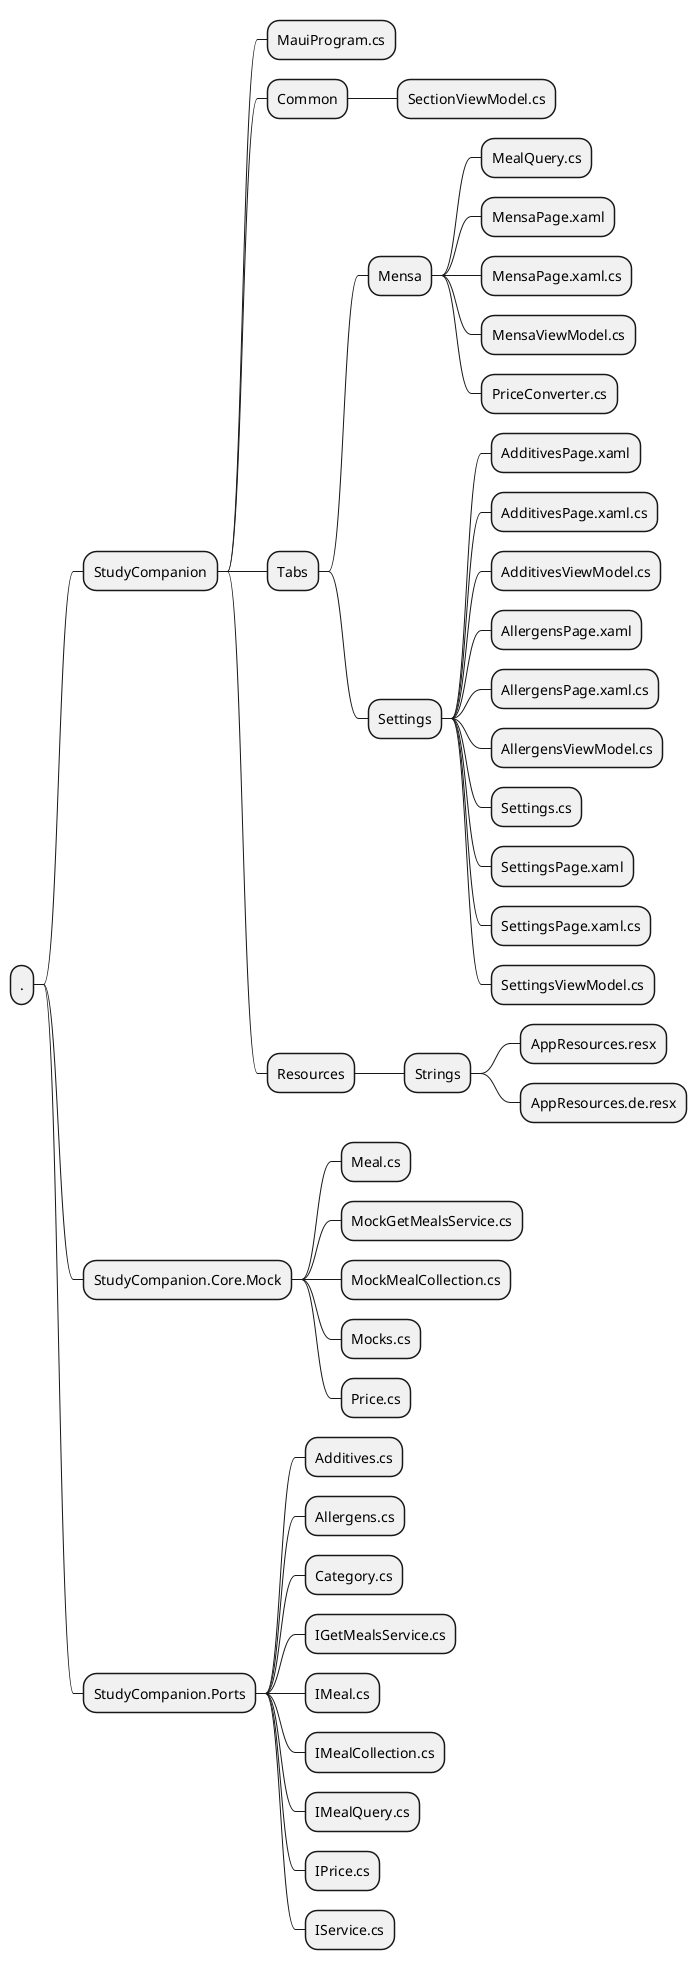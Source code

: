 
@startmindmap
* .
** StudyCompanion
' *** App.xaml
' *** App.xaml.cs
' *** AppShell.xaml
' *** AppShell.xaml.cs
' *** StudyCompanion.csproj
' *** MainPage.xaml
' *** MainPage.xaml.cs
*** MauiProgram.cs
' *** ServiceHelper.cs
' *** LocalizeExtension.cs
' *** Platforms
' **** Android
' **** MacCatalyst
' **** Tizen
' **** Windows
' **** iOS
' *** Properties
'**** launchSettings.json
*** Common
**** SectionViewModel.cs
*** Tabs
' **** Courses
' ***** CoursesPage.xaml
' ***** CoursesPage.xaml.cs
**** Mensa
***** MealQuery.cs
***** MensaPage.xaml
***** MensaPage.xaml.cs
***** MensaViewModel.cs
***** PriceConverter.cs
' **** Profs
' ***** ProfsPage.xaml
' ***** ProfsPage.xaml.cs
' **** Quiz
' ***** QuizPage.xaml
' ***** QuizPage.xaml.cs
' ***** QuizStatisticsPage.xaml
' ***** QuizStatisticsPage.xaml.cs
' ***** QuizViewModel.cs
**** Settings
' ***** AcknowledgementsPage.xaml
' ***** AcknowledgementsPage.xaml.cs
***** AdditivesPage.xaml
***** AdditivesPage.xaml.cs
***** AdditivesViewModel.cs
***** AllergensPage.xaml
***** AllergensPage.xaml.cs
***** AllergensViewModel.cs
***** Settings.cs
***** SettingsPage.xaml
***** SettingsPage.xaml.cs
***** SettingsViewModel.cs
*** Resources
' **** AppIcon
' **** Fonts
' **** Images
' ***** courses.svg
' ***** mensa.svg
' ***** profs.svg
' ***** quiz.svg
' ***** settings.svg
' ***** statistics.svg
' **** Raw
' ***** acknowledgements.html
' **** Splash
**** Strings
***** AppResources.resx
' ***** AppResources.Designer.cs
***** AppResources.de.resx
' **** Styles
' ** StudyCompanion.sln
'** bin
'** obj
' ** StudyCompanion.Core
** StudyCompanion.Core.Mock
*** Meal.cs
*** MockGetMealsService.cs
*** MockMealCollection.cs
*** Mocks.cs
*** Price.cs
' ** StudyCompanion.Core.Tests
' ** StudyCompanion.Infra
'** StudyCompanion.Infra.Mock
'*** MockMealDataSource.cs
' ** StudyCompanion.Infra.Tests
** StudyCompanion.Ports
*** Additives.cs
*** Allergens.cs
*** Category.cs
'*** IDataSource.cs
*** IGetMealsService.cs
*** IMeal.cs
*** IMealCollection.cs
*** IMealQuery.cs
*** IPrice.cs
*** IService.cs
'*** IQuestion.cs
'*** IYesNoQuestion.cs
@endmindmap
